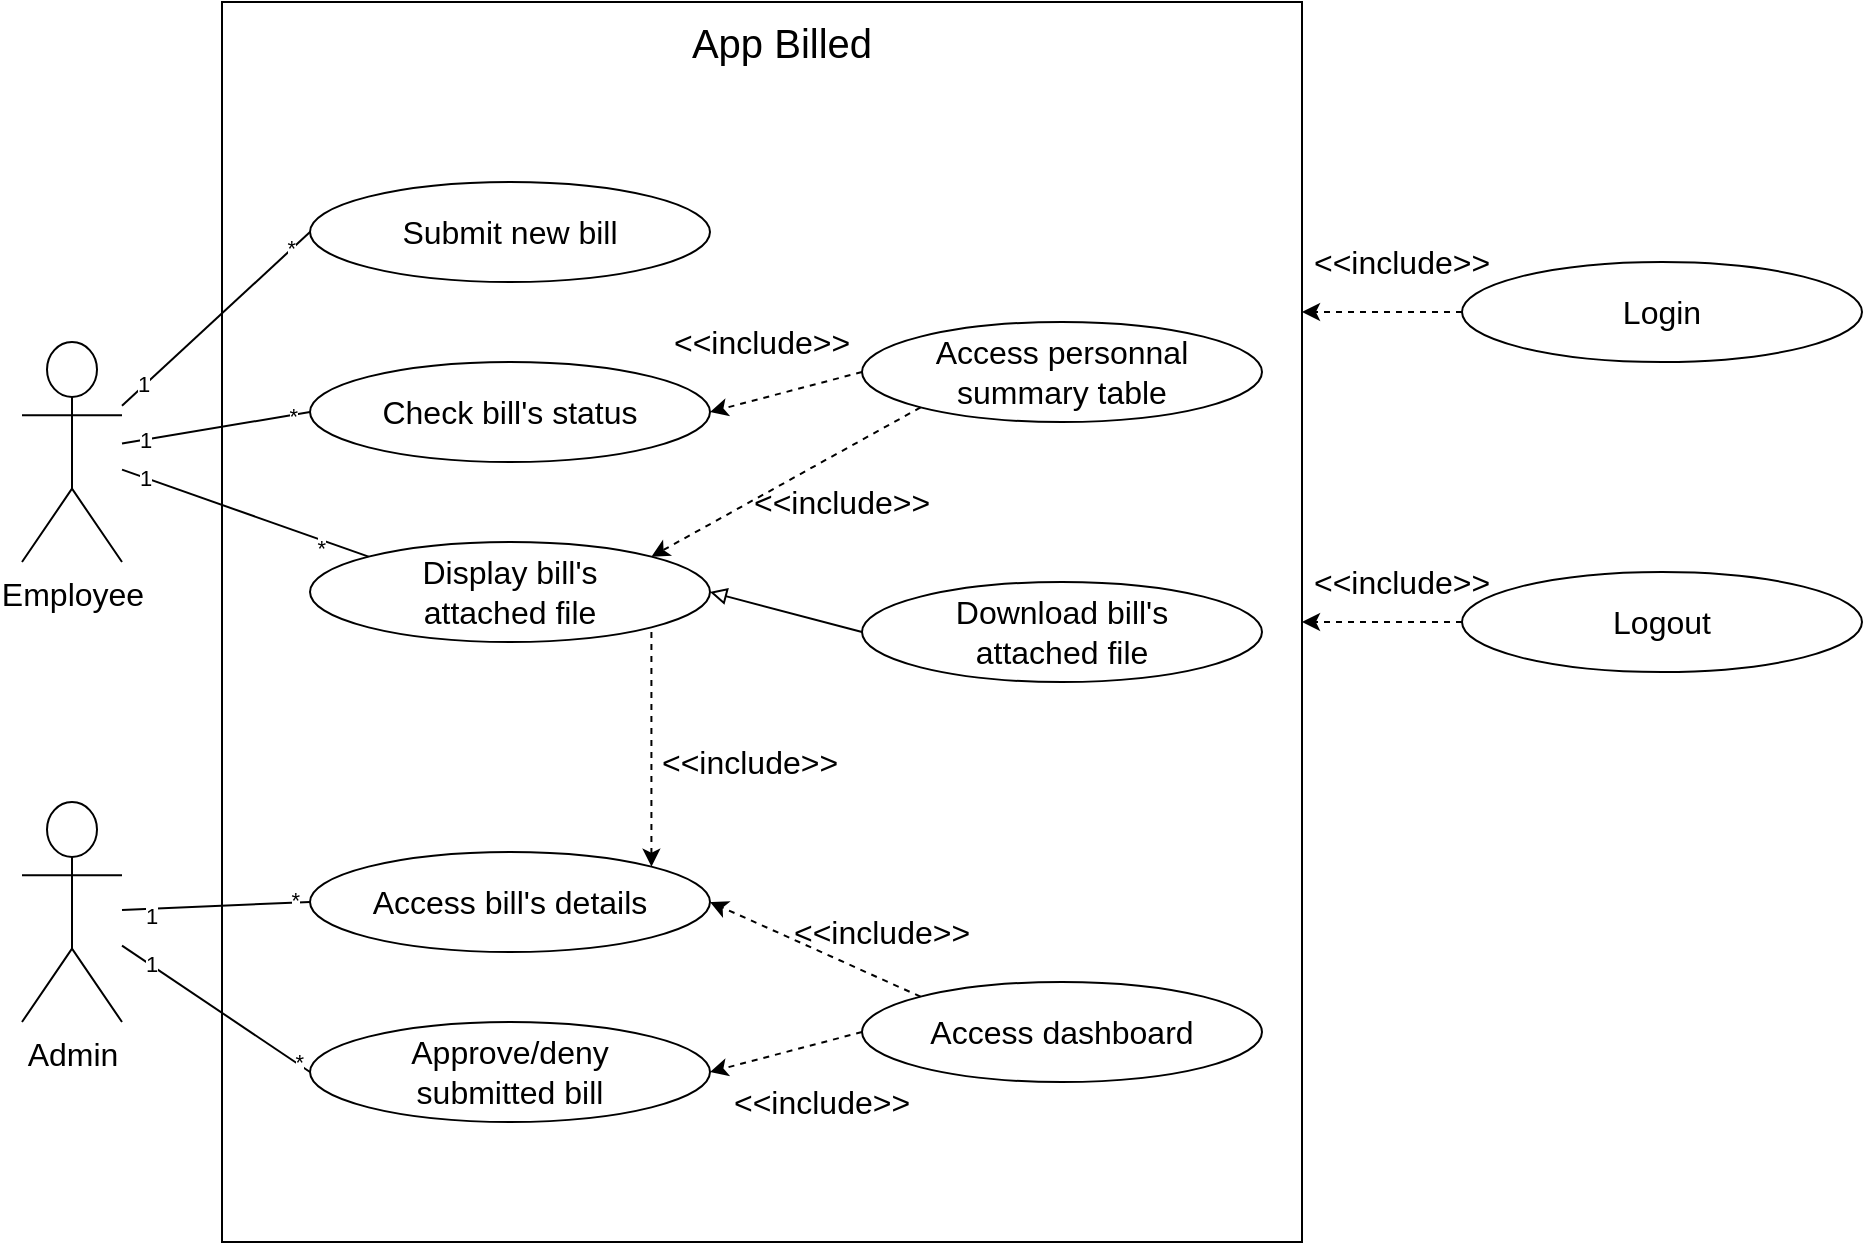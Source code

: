 <mxfile>
    <diagram id="dznP3SsKYzTXsrfwnUQH" name="Page-1">
        <mxGraphModel dx="1315" dy="642" grid="1" gridSize="10" guides="1" tooltips="1" connect="1" arrows="1" fold="1" page="0" pageScale="1" pageWidth="827" pageHeight="1169" background="none" math="0" shadow="0">
            <root>
                <mxCell id="0"/>
                <mxCell id="1" parent="0"/>
                <mxCell id="79" value="" style="rounded=0;whiteSpace=wrap;html=1;fillColor=none;" vertex="1" parent="1">
                    <mxGeometry x="170" y="10" width="540" height="620" as="geometry"/>
                </mxCell>
                <mxCell id="2" value="Employee" style="shape=umlActor;verticalLabelPosition=bottom;verticalAlign=top;html=1;outlineConnect=0;fontSize=16;" parent="1" vertex="1">
                    <mxGeometry x="70" y="180" width="50" height="110" as="geometry"/>
                </mxCell>
                <mxCell id="4" value="Admin" style="shape=umlActor;verticalLabelPosition=bottom;verticalAlign=top;html=1;outlineConnect=0;fontSize=16;" parent="1" vertex="1">
                    <mxGeometry x="70" y="410" width="50" height="110" as="geometry"/>
                </mxCell>
                <mxCell id="7" value="App Billed" style="text;html=1;strokeColor=none;fillColor=none;align=center;verticalAlign=middle;whiteSpace=wrap;rounded=0;fontSize=20;" parent="1" vertex="1">
                    <mxGeometry x="340" y="20" width="220" height="20" as="geometry"/>
                </mxCell>
                <mxCell id="9" value="Access personnal&lt;br&gt;summary table" style="ellipse;whiteSpace=wrap;html=1;fontSize=16;spacing=5;" parent="1" vertex="1">
                    <mxGeometry x="490" y="170" width="200" height="50" as="geometry"/>
                </mxCell>
                <mxCell id="10" value="Display bill's&lt;br&gt;attached file" style="ellipse;whiteSpace=wrap;html=1;fontSize=16;spacing=5;" parent="1" vertex="1">
                    <mxGeometry x="214" y="280" width="200" height="50" as="geometry"/>
                </mxCell>
                <mxCell id="11" value="Download bill's&lt;br&gt;attached file" style="ellipse;whiteSpace=wrap;html=1;fontSize=16;spacing=5;" parent="1" vertex="1">
                    <mxGeometry x="490" y="300" width="200" height="50" as="geometry"/>
                </mxCell>
                <mxCell id="12" value="Submit new bill" style="ellipse;whiteSpace=wrap;html=1;fontSize=16;spacing=5;" parent="1" vertex="1">
                    <mxGeometry x="214" y="100" width="200" height="50" as="geometry"/>
                </mxCell>
                <mxCell id="13" value="Approve/deny&lt;br&gt;submitted bill" style="ellipse;whiteSpace=wrap;html=1;fontSize=16;spacing=5;" parent="1" vertex="1">
                    <mxGeometry x="214" y="520" width="200" height="50" as="geometry"/>
                </mxCell>
                <mxCell id="15" value="Access dashboard" style="ellipse;whiteSpace=wrap;html=1;fontSize=16;spacing=5;" parent="1" vertex="1">
                    <mxGeometry x="490" y="500" width="200" height="50" as="geometry"/>
                </mxCell>
                <mxCell id="17" value="Access bill's details" style="ellipse;whiteSpace=wrap;html=1;fontSize=16;spacing=5;" parent="1" vertex="1">
                    <mxGeometry x="214" y="435" width="200" height="50" as="geometry"/>
                </mxCell>
                <mxCell id="31" value="Check bill's status" style="ellipse;whiteSpace=wrap;html=1;fontSize=16;spacing=5;" parent="1" vertex="1">
                    <mxGeometry x="214" y="190" width="200" height="50" as="geometry"/>
                </mxCell>
                <mxCell id="39" value="" style="endArrow=classic;html=1;dashed=1;entryX=1;entryY=0.5;entryDx=0;entryDy=0;exitX=0;exitY=0.5;exitDx=0;exitDy=0;" parent="1" source="9" target="31" edge="1">
                    <mxGeometry width="50" height="50" relative="1" as="geometry">
                        <mxPoint x="490" y="350" as="sourcePoint"/>
                        <mxPoint x="540" y="300" as="targetPoint"/>
                    </mxGeometry>
                </mxCell>
                <mxCell id="40" value="" style="endArrow=classic;html=1;dashed=1;entryX=1;entryY=0;entryDx=0;entryDy=0;exitX=0;exitY=1;exitDx=0;exitDy=0;" parent="1" source="9" target="10" edge="1">
                    <mxGeometry width="50" height="50" relative="1" as="geometry">
                        <mxPoint x="569.29" y="203.84" as="sourcePoint"/>
                        <mxPoint x="490.001" y="266.162" as="targetPoint"/>
                    </mxGeometry>
                </mxCell>
                <mxCell id="41" value="" style="endArrow=block;html=1;endFill=0;entryX=1;entryY=0.5;entryDx=0;entryDy=0;exitX=0;exitY=0.5;exitDx=0;exitDy=0;" parent="1" source="11" target="10" edge="1">
                    <mxGeometry width="50" height="50" relative="1" as="geometry">
                        <mxPoint x="590" y="370" as="sourcePoint"/>
                        <mxPoint x="440" y="370" as="targetPoint"/>
                    </mxGeometry>
                </mxCell>
                <mxCell id="42" value="" style="endArrow=classic;html=1;dashed=1;entryX=1;entryY=0.5;entryDx=0;entryDy=0;exitX=0;exitY=0;exitDx=0;exitDy=0;" parent="1" source="15" target="17" edge="1">
                    <mxGeometry width="50" height="50" relative="1" as="geometry">
                        <mxPoint x="569.289" y="172.678" as="sourcePoint"/>
                        <mxPoint x="490.711" y="297.322" as="targetPoint"/>
                    </mxGeometry>
                </mxCell>
                <mxCell id="43" value="" style="endArrow=classic;html=1;dashed=1;entryX=1;entryY=0.5;entryDx=0;entryDy=0;exitX=0;exitY=0.5;exitDx=0;exitDy=0;" parent="1" source="15" target="13" edge="1">
                    <mxGeometry width="50" height="50" relative="1" as="geometry">
                        <mxPoint x="550" y="510" as="sourcePoint"/>
                        <mxPoint x="430.711" y="477.322" as="targetPoint"/>
                    </mxGeometry>
                </mxCell>
                <mxCell id="44" value="" style="endArrow=none;html=1;endFill=0;entryX=0;entryY=0.5;entryDx=0;entryDy=0;" parent="1" source="4" target="13" edge="1">
                    <mxGeometry relative="1" as="geometry">
                        <mxPoint x="140" y="640" as="sourcePoint"/>
                        <mxPoint x="250" y="550" as="targetPoint"/>
                    </mxGeometry>
                </mxCell>
                <mxCell id="46" value="1" style="edgeLabel;resizable=0;html=1;align=left;verticalAlign=bottom;" parent="44" connectable="0" vertex="1">
                    <mxGeometry x="-1" relative="1" as="geometry">
                        <mxPoint x="10" y="17.26" as="offset"/>
                    </mxGeometry>
                </mxCell>
                <mxCell id="47" value="*" style="edgeLabel;resizable=0;html=1;align=right;verticalAlign=bottom;" parent="44" connectable="0" vertex="1">
                    <mxGeometry x="1" relative="1" as="geometry">
                        <mxPoint x="-3" y="3.75" as="offset"/>
                    </mxGeometry>
                </mxCell>
                <mxCell id="48" value="" style="endArrow=none;html=1;endFill=0;entryX=0;entryY=0.5;entryDx=0;entryDy=0;" parent="1" source="4" target="17" edge="1">
                    <mxGeometry relative="1" as="geometry">
                        <mxPoint x="130" y="489.394" as="sourcePoint"/>
                        <mxPoint x="270" y="570" as="targetPoint"/>
                    </mxGeometry>
                </mxCell>
                <mxCell id="49" value="1" style="edgeLabel;resizable=0;html=1;align=left;verticalAlign=bottom;" parent="48" connectable="0" vertex="1">
                    <mxGeometry x="-1" relative="1" as="geometry">
                        <mxPoint x="10" y="11.77" as="offset"/>
                    </mxGeometry>
                </mxCell>
                <mxCell id="50" value="*" style="edgeLabel;resizable=0;html=1;align=right;verticalAlign=bottom;" parent="48" connectable="0" vertex="1">
                    <mxGeometry x="1" relative="1" as="geometry">
                        <mxPoint x="-4" y="7" as="offset"/>
                    </mxGeometry>
                </mxCell>
                <mxCell id="57" value="&amp;lt;&amp;lt;include&amp;gt;&amp;gt;" style="text;html=1;strokeColor=none;fillColor=none;align=center;verticalAlign=middle;whiteSpace=wrap;rounded=0;fontSize=16;" parent="1" vertex="1">
                    <mxGeometry x="480" y="465" width="40" height="20" as="geometry"/>
                </mxCell>
                <mxCell id="59" value="&amp;lt;&amp;lt;include&amp;gt;&amp;gt;" style="text;html=1;strokeColor=none;fillColor=none;align=center;verticalAlign=middle;whiteSpace=wrap;rounded=0;fontSize=16;" parent="1" vertex="1">
                    <mxGeometry x="450" y="550" width="40" height="20" as="geometry"/>
                </mxCell>
                <mxCell id="60" value="&amp;lt;&amp;lt;include&amp;gt;&amp;gt;" style="text;html=1;strokeColor=none;fillColor=none;align=center;verticalAlign=middle;whiteSpace=wrap;rounded=0;fontSize=16;" parent="1" vertex="1">
                    <mxGeometry x="420" y="170" width="40" height="20" as="geometry"/>
                </mxCell>
                <mxCell id="61" value="&amp;lt;&amp;lt;include&amp;gt;&amp;gt;" style="text;html=1;strokeColor=none;fillColor=none;align=center;verticalAlign=middle;whiteSpace=wrap;rounded=0;fontSize=16;" parent="1" vertex="1">
                    <mxGeometry x="460" y="250" width="40" height="20" as="geometry"/>
                </mxCell>
                <mxCell id="62" value="" style="endArrow=none;html=1;endFill=0;entryX=0;entryY=0.5;entryDx=0;entryDy=0;" parent="1" source="2" target="12" edge="1">
                    <mxGeometry relative="1" as="geometry">
                        <mxPoint x="120" y="249.995" as="sourcePoint"/>
                        <mxPoint x="339.289" y="122.238" as="targetPoint"/>
                    </mxGeometry>
                </mxCell>
                <mxCell id="63" value="1" style="edgeLabel;resizable=0;html=1;align=left;verticalAlign=bottom;" parent="62" connectable="0" vertex="1">
                    <mxGeometry x="-1" relative="1" as="geometry">
                        <mxPoint x="6" y="-2.79" as="offset"/>
                    </mxGeometry>
                </mxCell>
                <mxCell id="64" value="*" style="edgeLabel;resizable=0;html=1;align=right;verticalAlign=bottom;" parent="62" connectable="0" vertex="1">
                    <mxGeometry x="1" relative="1" as="geometry">
                        <mxPoint x="-6" y="16" as="offset"/>
                    </mxGeometry>
                </mxCell>
                <mxCell id="65" value="" style="endArrow=none;html=1;endFill=0;entryX=0;entryY=0.5;entryDx=0;entryDy=0;" parent="1" source="2" target="31" edge="1">
                    <mxGeometry relative="1" as="geometry">
                        <mxPoint x="130" y="223.788" as="sourcePoint"/>
                        <mxPoint x="270.0" y="105" as="targetPoint"/>
                    </mxGeometry>
                </mxCell>
                <mxCell id="66" value="1" style="edgeLabel;resizable=0;html=1;align=left;verticalAlign=bottom;" parent="65" connectable="0" vertex="1">
                    <mxGeometry x="-1" relative="1" as="geometry">
                        <mxPoint x="7" y="6.21" as="offset"/>
                    </mxGeometry>
                </mxCell>
                <mxCell id="67" value="*" style="edgeLabel;resizable=0;html=1;align=right;verticalAlign=bottom;" parent="65" connectable="0" vertex="1">
                    <mxGeometry x="1" relative="1" as="geometry">
                        <mxPoint x="-6" y="11" as="offset"/>
                    </mxGeometry>
                </mxCell>
                <mxCell id="68" value="" style="endArrow=none;html=1;endFill=0;entryX=0;entryY=0;entryDx=0;entryDy=0;" parent="1" source="2" target="10" edge="1">
                    <mxGeometry relative="1" as="geometry">
                        <mxPoint x="140" y="233.788" as="sourcePoint"/>
                        <mxPoint x="280.0" y="115" as="targetPoint"/>
                    </mxGeometry>
                </mxCell>
                <mxCell id="69" value="1" style="edgeLabel;resizable=0;html=1;align=left;verticalAlign=bottom;" parent="68" connectable="0" vertex="1">
                    <mxGeometry x="-1" relative="1" as="geometry">
                        <mxPoint x="7" y="12.21" as="offset"/>
                    </mxGeometry>
                </mxCell>
                <mxCell id="70" value="*" style="edgeLabel;resizable=0;html=1;align=right;verticalAlign=bottom;" parent="68" connectable="0" vertex="1">
                    <mxGeometry x="1" relative="1" as="geometry">
                        <mxPoint x="-21" y="4" as="offset"/>
                    </mxGeometry>
                </mxCell>
                <mxCell id="74" value="" style="endArrow=none;html=1;dashed=1;exitX=1;exitY=0;exitDx=0;exitDy=0;entryX=1;entryY=1;entryDx=0;entryDy=0;endFill=0;startArrow=classic;startFill=1;" parent="1" source="17" target="10" edge="1">
                    <mxGeometry width="50" height="50" relative="1" as="geometry">
                        <mxPoint x="569.289" y="172.678" as="sourcePoint"/>
                        <mxPoint x="450" y="360" as="targetPoint"/>
                    </mxGeometry>
                </mxCell>
                <mxCell id="75" value="&amp;lt;&amp;lt;include&amp;gt;&amp;gt;" style="text;html=1;strokeColor=none;fillColor=none;align=center;verticalAlign=middle;whiteSpace=wrap;rounded=0;fontSize=16;" parent="1" vertex="1">
                    <mxGeometry x="414" y="380" width="40" height="20" as="geometry"/>
                </mxCell>
                <mxCell id="80" value="Login" style="ellipse;whiteSpace=wrap;html=1;fontSize=16;spacing=5;" vertex="1" parent="1">
                    <mxGeometry x="790" y="140" width="200" height="50" as="geometry"/>
                </mxCell>
                <mxCell id="81" value="Logout" style="ellipse;whiteSpace=wrap;html=1;fontSize=16;spacing=5;" vertex="1" parent="1">
                    <mxGeometry x="790" y="295" width="200" height="50" as="geometry"/>
                </mxCell>
                <mxCell id="82" value="" style="endArrow=classic;html=1;dashed=1;entryX=1;entryY=0.25;entryDx=0;entryDy=0;exitX=0;exitY=0.5;exitDx=0;exitDy=0;" edge="1" parent="1" source="80" target="79">
                    <mxGeometry width="50" height="50" relative="1" as="geometry">
                        <mxPoint x="736.0" y="220.0" as="sourcePoint"/>
                        <mxPoint x="660.0" y="240.0" as="targetPoint"/>
                    </mxGeometry>
                </mxCell>
                <mxCell id="83" value="" style="endArrow=classic;html=1;dashed=1;entryX=1;entryY=0.5;entryDx=0;entryDy=0;exitX=0;exitY=0.5;exitDx=0;exitDy=0;" edge="1" parent="1" source="81" target="79">
                    <mxGeometry width="50" height="50" relative="1" as="geometry">
                        <mxPoint x="780" y="300" as="sourcePoint"/>
                        <mxPoint x="720" y="175.0" as="targetPoint"/>
                    </mxGeometry>
                </mxCell>
                <mxCell id="85" value="&amp;lt;&amp;lt;include&amp;gt;&amp;gt;" style="text;html=1;strokeColor=none;fillColor=none;align=center;verticalAlign=middle;whiteSpace=wrap;rounded=0;fontSize=16;" vertex="1" parent="1">
                    <mxGeometry x="740" y="130" width="40" height="20" as="geometry"/>
                </mxCell>
                <mxCell id="86" value="&amp;lt;&amp;lt;include&amp;gt;&amp;gt;" style="text;html=1;strokeColor=none;fillColor=none;align=center;verticalAlign=middle;whiteSpace=wrap;rounded=0;fontSize=16;" vertex="1" parent="1">
                    <mxGeometry x="740" y="290" width="40" height="20" as="geometry"/>
                </mxCell>
            </root>
        </mxGraphModel>
    </diagram>
</mxfile>